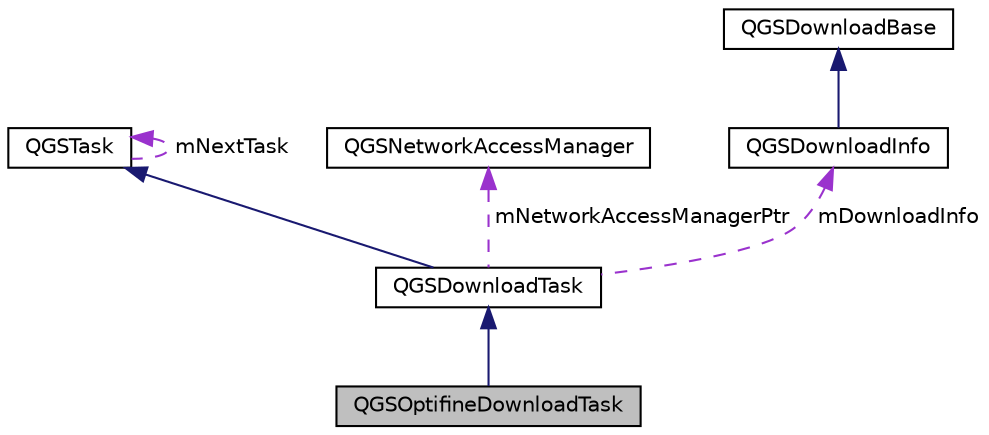 digraph "QGSOptifineDownloadTask"
{
  edge [fontname="Helvetica",fontsize="10",labelfontname="Helvetica",labelfontsize="10"];
  node [fontname="Helvetica",fontsize="10",shape=record];
  Node3 [label="QGSOptifineDownloadTask",height=0.2,width=0.4,color="black", fillcolor="grey75", style="filled", fontcolor="black"];
  Node4 -> Node3 [dir="back",color="midnightblue",fontsize="10",style="solid"];
  Node4 [label="QGSDownloadTask",height=0.2,width=0.4,color="black", fillcolor="white", style="filled",URL="$class_q_g_s_download_task.html"];
  Node5 -> Node4 [dir="back",color="midnightblue",fontsize="10",style="solid"];
  Node5 [label="QGSTask",height=0.2,width=0.4,color="black", fillcolor="white", style="filled",URL="$class_q_g_s_task.html"];
  Node5 -> Node5 [dir="back",color="darkorchid3",fontsize="10",style="dashed",label=" mNextTask" ];
  Node6 -> Node4 [dir="back",color="darkorchid3",fontsize="10",style="dashed",label=" mNetworkAccessManagerPtr" ];
  Node6 [label="QGSNetworkAccessManager",height=0.2,width=0.4,color="black", fillcolor="white", style="filled",URL="$class_q_g_s_network_access_manager.html"];
  Node7 -> Node4 [dir="back",color="darkorchid3",fontsize="10",style="dashed",label=" mDownloadInfo" ];
  Node7 [label="QGSDownloadInfo",height=0.2,width=0.4,color="black", fillcolor="white", style="filled",URL="$class_q_g_s_download_info.html"];
  Node8 -> Node7 [dir="back",color="midnightblue",fontsize="10",style="solid"];
  Node8 [label="QGSDownloadBase",height=0.2,width=0.4,color="black", fillcolor="white", style="filled",URL="$class_q_g_s_download_base.html"];
}
